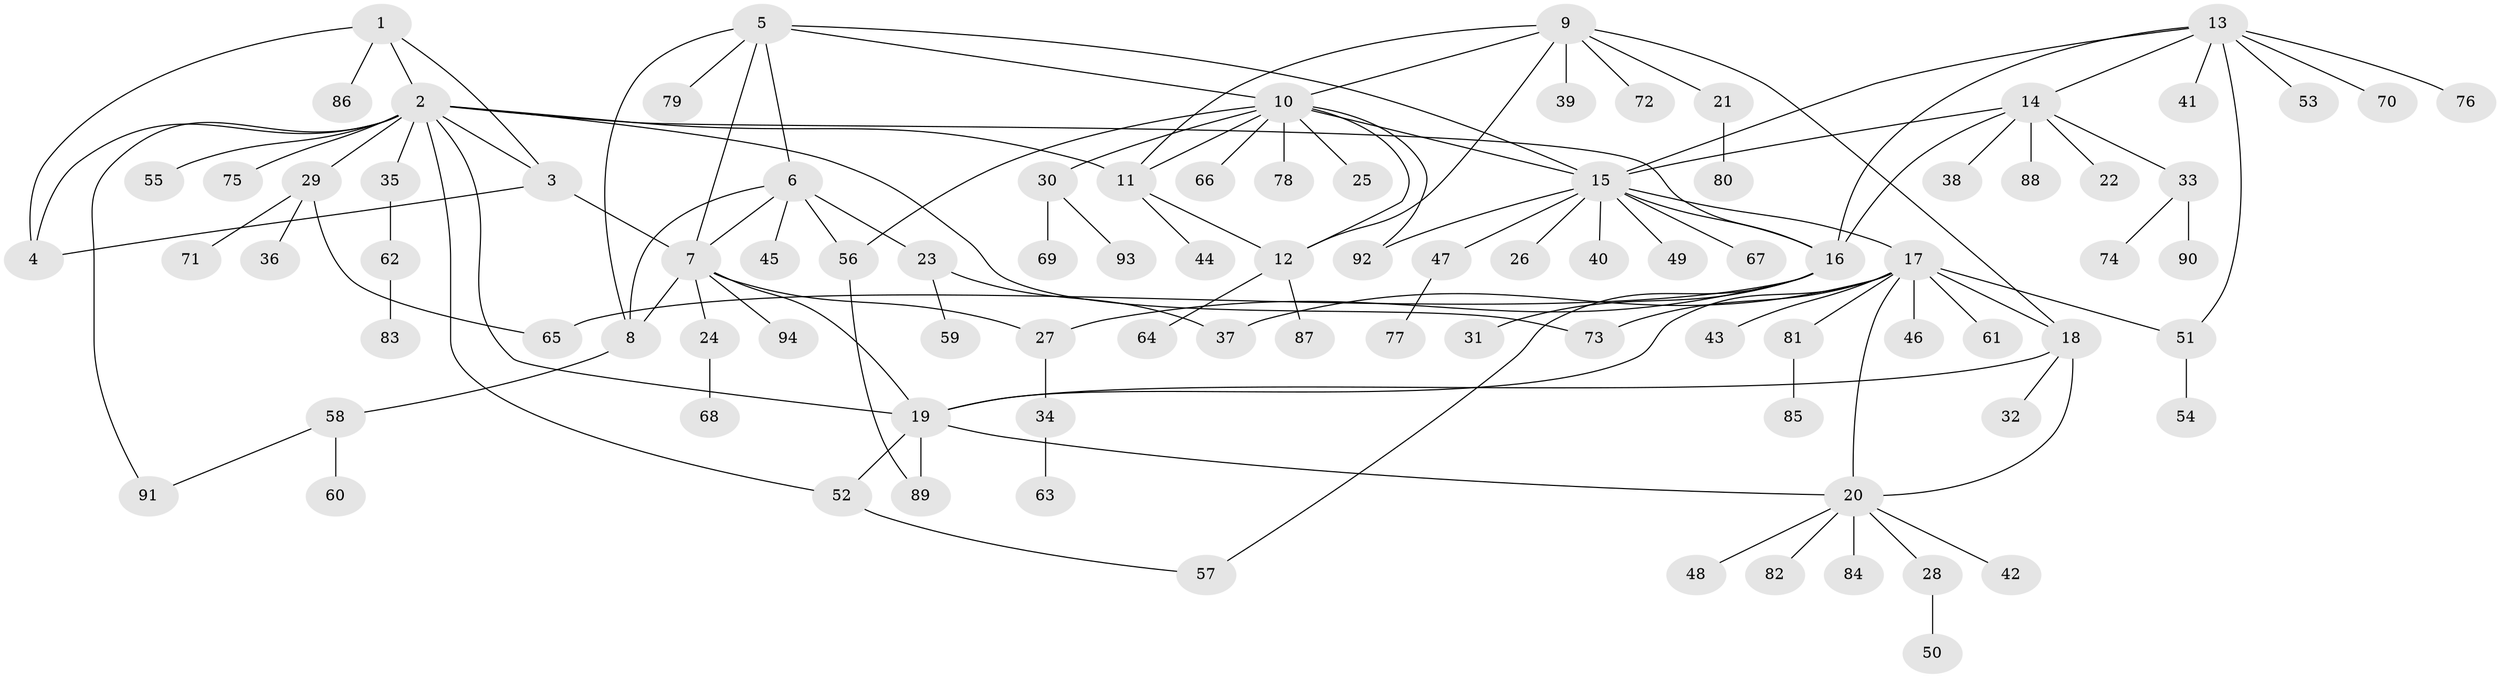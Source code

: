 // coarse degree distribution, {5: 0.15789473684210525, 9: 0.02631578947368421, 7: 0.05263157894736842, 8: 0.07894736842105263, 4: 0.10526315789473684, 3: 0.07894736842105263, 6: 0.02631578947368421, 1: 0.3157894736842105, 2: 0.15789473684210525}
// Generated by graph-tools (version 1.1) at 2025/52/03/04/25 22:52:27]
// undirected, 94 vertices, 125 edges
graph export_dot {
  node [color=gray90,style=filled];
  1;
  2;
  3;
  4;
  5;
  6;
  7;
  8;
  9;
  10;
  11;
  12;
  13;
  14;
  15;
  16;
  17;
  18;
  19;
  20;
  21;
  22;
  23;
  24;
  25;
  26;
  27;
  28;
  29;
  30;
  31;
  32;
  33;
  34;
  35;
  36;
  37;
  38;
  39;
  40;
  41;
  42;
  43;
  44;
  45;
  46;
  47;
  48;
  49;
  50;
  51;
  52;
  53;
  54;
  55;
  56;
  57;
  58;
  59;
  60;
  61;
  62;
  63;
  64;
  65;
  66;
  67;
  68;
  69;
  70;
  71;
  72;
  73;
  74;
  75;
  76;
  77;
  78;
  79;
  80;
  81;
  82;
  83;
  84;
  85;
  86;
  87;
  88;
  89;
  90;
  91;
  92;
  93;
  94;
  1 -- 2;
  1 -- 3;
  1 -- 4;
  1 -- 86;
  2 -- 3;
  2 -- 4;
  2 -- 11;
  2 -- 16;
  2 -- 19;
  2 -- 29;
  2 -- 35;
  2 -- 52;
  2 -- 55;
  2 -- 73;
  2 -- 75;
  2 -- 91;
  3 -- 4;
  3 -- 7;
  5 -- 6;
  5 -- 7;
  5 -- 8;
  5 -- 10;
  5 -- 15;
  5 -- 79;
  6 -- 7;
  6 -- 8;
  6 -- 23;
  6 -- 45;
  6 -- 56;
  7 -- 8;
  7 -- 19;
  7 -- 24;
  7 -- 27;
  7 -- 94;
  8 -- 58;
  9 -- 10;
  9 -- 11;
  9 -- 12;
  9 -- 18;
  9 -- 21;
  9 -- 39;
  9 -- 72;
  10 -- 11;
  10 -- 12;
  10 -- 15;
  10 -- 25;
  10 -- 30;
  10 -- 56;
  10 -- 66;
  10 -- 78;
  10 -- 92;
  11 -- 12;
  11 -- 44;
  12 -- 64;
  12 -- 87;
  13 -- 14;
  13 -- 15;
  13 -- 16;
  13 -- 41;
  13 -- 51;
  13 -- 53;
  13 -- 70;
  13 -- 76;
  14 -- 15;
  14 -- 16;
  14 -- 22;
  14 -- 33;
  14 -- 38;
  14 -- 88;
  15 -- 16;
  15 -- 17;
  15 -- 26;
  15 -- 40;
  15 -- 47;
  15 -- 49;
  15 -- 67;
  15 -- 92;
  16 -- 27;
  16 -- 31;
  16 -- 57;
  16 -- 65;
  17 -- 18;
  17 -- 19;
  17 -- 20;
  17 -- 37;
  17 -- 43;
  17 -- 46;
  17 -- 51;
  17 -- 61;
  17 -- 73;
  17 -- 81;
  18 -- 19;
  18 -- 20;
  18 -- 32;
  19 -- 20;
  19 -- 52;
  19 -- 89;
  20 -- 28;
  20 -- 42;
  20 -- 48;
  20 -- 82;
  20 -- 84;
  21 -- 80;
  23 -- 37;
  23 -- 59;
  24 -- 68;
  27 -- 34;
  28 -- 50;
  29 -- 36;
  29 -- 65;
  29 -- 71;
  30 -- 69;
  30 -- 93;
  33 -- 74;
  33 -- 90;
  34 -- 63;
  35 -- 62;
  47 -- 77;
  51 -- 54;
  52 -- 57;
  56 -- 89;
  58 -- 60;
  58 -- 91;
  62 -- 83;
  81 -- 85;
}
